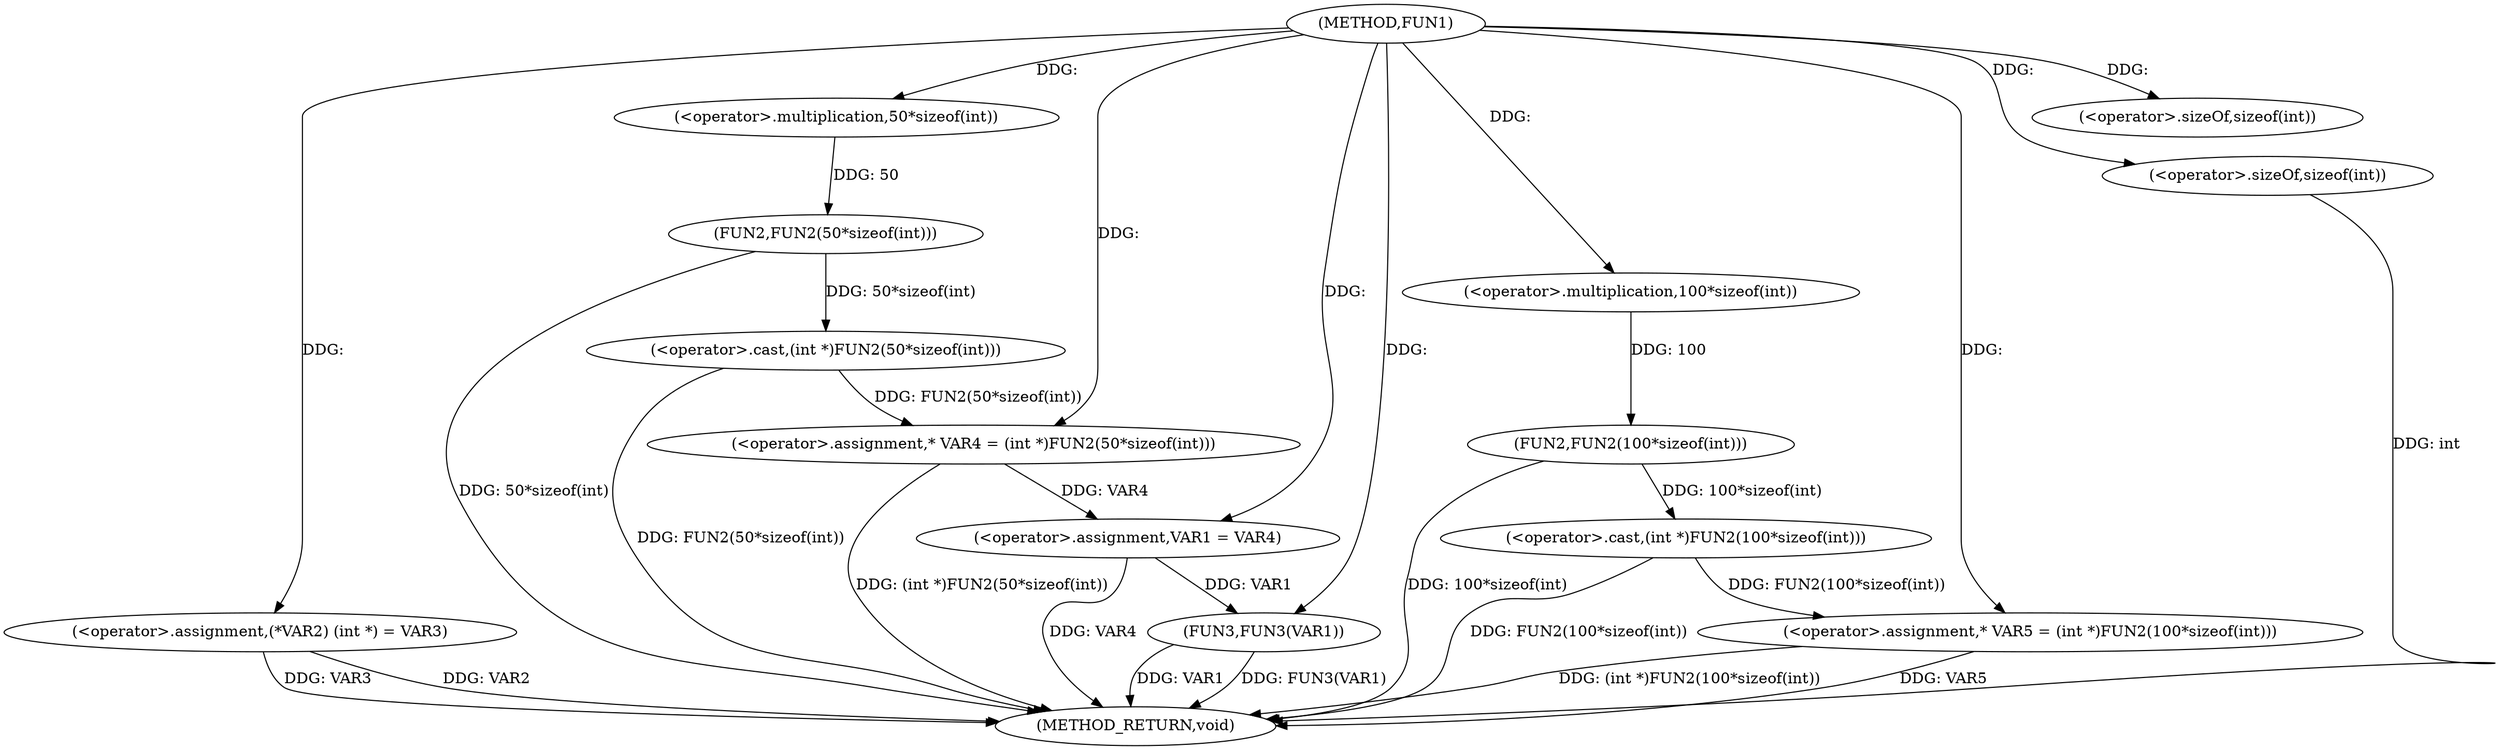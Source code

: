 digraph FUN1 {  
"1000100" [label = "(METHOD,FUN1)" ]
"1000132" [label = "(METHOD_RETURN,void)" ]
"1000104" [label = "(<operator>.assignment,(*VAR2) (int *) = VAR3)" ]
"1000108" [label = "(<operator>.assignment,* VAR4 = (int *)FUN2(50*sizeof(int)))" ]
"1000110" [label = "(<operator>.cast,(int *)FUN2(50*sizeof(int)))" ]
"1000112" [label = "(FUN2,FUN2(50*sizeof(int)))" ]
"1000113" [label = "(<operator>.multiplication,50*sizeof(int))" ]
"1000115" [label = "(<operator>.sizeOf,sizeof(int))" ]
"1000118" [label = "(<operator>.assignment,* VAR5 = (int *)FUN2(100*sizeof(int)))" ]
"1000120" [label = "(<operator>.cast,(int *)FUN2(100*sizeof(int)))" ]
"1000122" [label = "(FUN2,FUN2(100*sizeof(int)))" ]
"1000123" [label = "(<operator>.multiplication,100*sizeof(int))" ]
"1000125" [label = "(<operator>.sizeOf,sizeof(int))" ]
"1000127" [label = "(<operator>.assignment,VAR1 = VAR4)" ]
"1000130" [label = "(FUN3,FUN3(VAR1))" ]
  "1000104" -> "1000132"  [ label = "DDG: VAR2"] 
  "1000122" -> "1000132"  [ label = "DDG: 100*sizeof(int)"] 
  "1000127" -> "1000132"  [ label = "DDG: VAR4"] 
  "1000110" -> "1000132"  [ label = "DDG: FUN2(50*sizeof(int))"] 
  "1000120" -> "1000132"  [ label = "DDG: FUN2(100*sizeof(int))"] 
  "1000118" -> "1000132"  [ label = "DDG: VAR5"] 
  "1000104" -> "1000132"  [ label = "DDG: VAR3"] 
  "1000130" -> "1000132"  [ label = "DDG: VAR1"] 
  "1000130" -> "1000132"  [ label = "DDG: FUN3(VAR1)"] 
  "1000125" -> "1000132"  [ label = "DDG: int"] 
  "1000112" -> "1000132"  [ label = "DDG: 50*sizeof(int)"] 
  "1000108" -> "1000132"  [ label = "DDG: (int *)FUN2(50*sizeof(int))"] 
  "1000118" -> "1000132"  [ label = "DDG: (int *)FUN2(100*sizeof(int))"] 
  "1000100" -> "1000104"  [ label = "DDG: "] 
  "1000110" -> "1000108"  [ label = "DDG: FUN2(50*sizeof(int))"] 
  "1000100" -> "1000108"  [ label = "DDG: "] 
  "1000112" -> "1000110"  [ label = "DDG: 50*sizeof(int)"] 
  "1000113" -> "1000112"  [ label = "DDG: 50"] 
  "1000100" -> "1000113"  [ label = "DDG: "] 
  "1000100" -> "1000115"  [ label = "DDG: "] 
  "1000120" -> "1000118"  [ label = "DDG: FUN2(100*sizeof(int))"] 
  "1000100" -> "1000118"  [ label = "DDG: "] 
  "1000122" -> "1000120"  [ label = "DDG: 100*sizeof(int)"] 
  "1000123" -> "1000122"  [ label = "DDG: 100"] 
  "1000100" -> "1000123"  [ label = "DDG: "] 
  "1000100" -> "1000125"  [ label = "DDG: "] 
  "1000108" -> "1000127"  [ label = "DDG: VAR4"] 
  "1000100" -> "1000127"  [ label = "DDG: "] 
  "1000127" -> "1000130"  [ label = "DDG: VAR1"] 
  "1000100" -> "1000130"  [ label = "DDG: "] 
}
